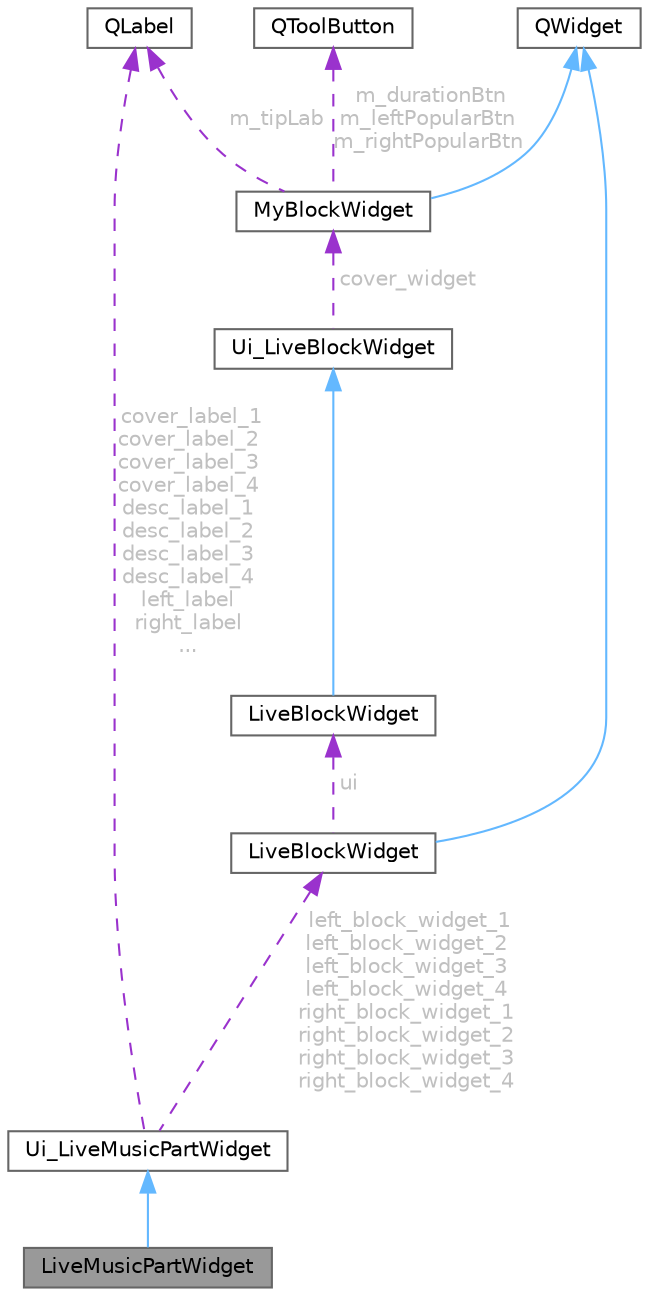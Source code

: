 digraph "LiveMusicPartWidget"
{
 // LATEX_PDF_SIZE
  bgcolor="transparent";
  edge [fontname=Helvetica,fontsize=10,labelfontname=Helvetica,labelfontsize=10];
  node [fontname=Helvetica,fontsize=10,shape=box,height=0.2,width=0.4];
  Node1 [id="Node000001",label="LiveMusicPartWidget",height=0.2,width=0.4,color="gray40", fillcolor="grey60", style="filled", fontcolor="black",tooltip=" "];
  Node2 -> Node1 [id="edge1_Node000001_Node000002",dir="back",color="steelblue1",style="solid",tooltip=" "];
  Node2 [id="Node000002",label="Ui_LiveMusicPartWidget",height=0.2,width=0.4,color="gray40", fillcolor="white", style="filled",URL="$class_ui___live_music_part_widget.html",tooltip=" "];
  Node3 -> Node2 [id="edge2_Node000002_Node000003",dir="back",color="darkorchid3",style="dashed",tooltip=" ",label=" cover_label_1\ncover_label_2\ncover_label_3\ncover_label_4\ndesc_label_1\ndesc_label_2\ndesc_label_3\ndesc_label_4\nleft_label\nright_label\n...",fontcolor="grey" ];
  Node3 [id="Node000003",label="QLabel",height=0.2,width=0.4,color="gray40", fillcolor="white", style="filled",URL="$class_q_label.html",tooltip="标签控件类"];
  Node4 -> Node2 [id="edge3_Node000002_Node000004",dir="back",color="darkorchid3",style="dashed",tooltip=" ",label=" left_block_widget_1\nleft_block_widget_2\nleft_block_widget_3\nleft_block_widget_4\nright_block_widget_1\nright_block_widget_2\nright_block_widget_3\nright_block_widget_4",fontcolor="grey" ];
  Node4 [id="Node000004",label="LiveBlockWidget",height=0.2,width=0.4,color="gray40", fillcolor="white", style="filled",URL="$class_live_block_widget.html",tooltip="直播块控件类，显示封面、文本和提示"];
  Node5 -> Node4 [id="edge4_Node000004_Node000005",dir="back",color="steelblue1",style="solid",tooltip=" "];
  Node5 [id="Node000005",label="QWidget",height=0.2,width=0.4,color="gray40", fillcolor="white", style="filled",tooltip=" "];
  Node6 -> Node4 [id="edge5_Node000004_Node000006",dir="back",color="darkorchid3",style="dashed",tooltip=" ",label=" ui",fontcolor="grey" ];
  Node6 [id="Node000006",label="LiveBlockWidget",height=0.2,width=0.4,color="gray40", fillcolor="white", style="filled",URL="$class_ui_1_1_live_block_widget.html",tooltip=" "];
  Node7 -> Node6 [id="edge6_Node000006_Node000007",dir="back",color="steelblue1",style="solid",tooltip=" "];
  Node7 [id="Node000007",label="Ui_LiveBlockWidget",height=0.2,width=0.4,color="gray40", fillcolor="white", style="filled",URL="$class_ui___live_block_widget.html",tooltip=" "];
  Node8 -> Node7 [id="edge7_Node000007_Node000008",dir="back",color="darkorchid3",style="dashed",tooltip=" ",label=" cover_widget",fontcolor="grey" ];
  Node8 [id="Node000008",label="MyBlockWidget",height=0.2,width=0.4,color="gray40", fillcolor="white", style="filled",URL="$class_my_block_widget.html",tooltip="块状控件类，支持遮罩、提示标签和流行度按钮"];
  Node5 -> Node8 [id="edge8_Node000008_Node000005",dir="back",color="steelblue1",style="solid",tooltip=" "];
  Node3 -> Node8 [id="edge9_Node000008_Node000003",dir="back",color="darkorchid3",style="dashed",tooltip=" ",label=" m_tipLab",fontcolor="grey" ];
  Node9 -> Node8 [id="edge10_Node000008_Node000009",dir="back",color="darkorchid3",style="dashed",tooltip=" ",label=" m_durationBtn\nm_leftPopularBtn\nm_rightPopularBtn",fontcolor="grey" ];
  Node9 [id="Node000009",label="QToolButton",height=0.2,width=0.4,color="gray40", fillcolor="white", style="filled",URL="$class_q_tool_button.html",tooltip="工具按钮类"];
}
